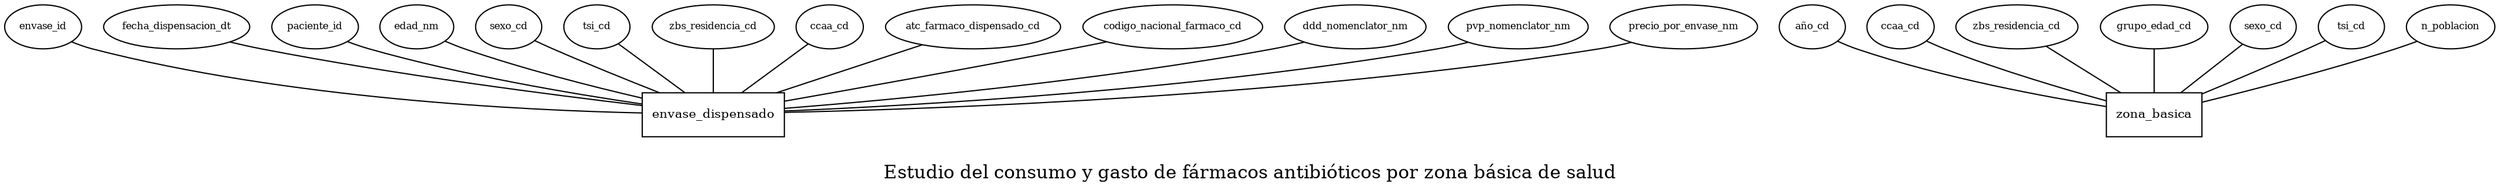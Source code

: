 graph ER {
	node [shape=box]
	envase_dispensado [fontsize="10pt"]
	node [shape=ellipse]
	envase_dispensado_envase_id [label=envase_id fontsize="8pt"]
	envase_dispensado_envase_id -- envase_dispensado [len=1.5]
	envase_dispensado_fecha_dispensacion_dt [label=fecha_dispensacion_dt fontsize="8pt"]
	envase_dispensado_fecha_dispensacion_dt -- envase_dispensado [len=2.1]
	envase_dispensado_paciente_id [label=paciente_id fontsize="8pt"]
	envase_dispensado_paciente_id -- envase_dispensado [len=1.5]
	envase_dispensado_edad_nm [label=edad_nm fontsize="8pt"]
	envase_dispensado_edad_nm -- envase_dispensado [len=1.5]
	envase_dispensado_sexo_cd [label=sexo_cd fontsize="8pt"]
	envase_dispensado_sexo_cd -- envase_dispensado [len=1.5]
	envase_dispensado_tsi_cd [label=tsi_cd fontsize="8pt"]
	envase_dispensado_tsi_cd -- envase_dispensado [len=1.5]
	envase_dispensado_zbs_residencia_cd [label=zbs_residencia_cd fontsize="8pt"]
	envase_dispensado_zbs_residencia_cd -- envase_dispensado [len=2.1]
	envase_dispensado_ccaa_cd [label=ccaa_cd fontsize="8pt"]
	envase_dispensado_ccaa_cd -- envase_dispensado [len=1.5]
	envase_dispensado_atc_farmaco_dispensado_cd [label=atc_farmaco_dispensado_cd fontsize="8pt"]
	envase_dispensado_atc_farmaco_dispensado_cd -- envase_dispensado [len=2.1]
	envase_dispensado_codigo_nacional_farmaco_cd [label=codigo_nacional_farmaco_cd fontsize="8pt"]
	envase_dispensado_codigo_nacional_farmaco_cd -- envase_dispensado [len=2.1]
	envase_dispensado_ddd_nomenclator_nm [label=ddd_nomenclator_nm fontsize="8pt"]
	envase_dispensado_ddd_nomenclator_nm -- envase_dispensado [len=2.1]
	envase_dispensado_pvp_nomenclator_nm [label=pvp_nomenclator_nm fontsize="8pt"]
	envase_dispensado_pvp_nomenclator_nm -- envase_dispensado [len=2.1]
	envase_dispensado_precio_por_envase_nm [label=precio_por_envase_nm fontsize="8pt"]
	envase_dispensado_precio_por_envase_nm -- envase_dispensado [len=2.1]
	node [shape=box]
	zona_basica [fontsize="10pt"]
	node [shape=ellipse]
	"zona_basica_año_cd" [label="año_cd" fontsize="8pt"]
	"zona_basica_año_cd" -- zona_basica [len=1.5]
	zona_basica_ccaa_cd [label=ccaa_cd fontsize="8pt"]
	zona_basica_ccaa_cd -- zona_basica [len=1.5]
	zona_basica_zbs_residencia_cd [label=zbs_residencia_cd fontsize="8pt"]
	zona_basica_zbs_residencia_cd -- zona_basica [len=2.1]
	zona_basica_grupo_edad_cd [label=grupo_edad_cd fontsize="8pt"]
	zona_basica_grupo_edad_cd -- zona_basica [len=1.5]
	zona_basica_sexo_cd [label=sexo_cd fontsize="8pt"]
	zona_basica_sexo_cd -- zona_basica [len=1.5]
	zona_basica_tsi_cd [label=tsi_cd fontsize="8pt"]
	zona_basica_tsi_cd -- zona_basica [len=1.5]
	zona_basica_n_poblacion [label=n_poblacion fontsize="8pt"]
	zona_basica_n_poblacion -- zona_basica [len=1.5]
	node [shape=box]
	node [color=lightgrey shape=diamond style=filled]
	label="\nEstudio del consumo y gasto de fármacos antibióticos por zona básica de salud"
	fontsize=15
}
